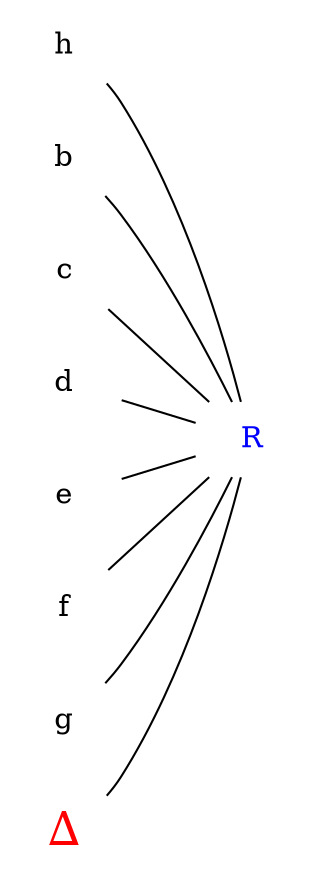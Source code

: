 graph graphname {
    node [shape=plaintext];
    rankdir=LR;
    1 [label="h"];
    2 [label="b"];
    3 [label="c"];
    4 [label="d"];
    5 [label="e"];
    6 [label="f"];
    7 [label="g"];
    8 [label="R", fontcolor="blue"];
    9 [label="∆", fontcolor="red", fontsize=22];
    1 -- 8;
    2 -- 8;
    3 -- 8;
    4 -- 8;
    5 -- 8;
    6 -- 8;
    7 -- 8;
    9 -- 8;
}
